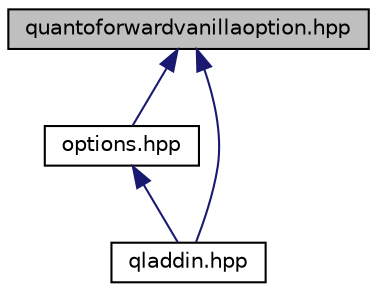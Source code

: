 digraph "quantoforwardvanillaoption.hpp"
{
  edge [fontname="Helvetica",fontsize="10",labelfontname="Helvetica",labelfontsize="10"];
  node [fontname="Helvetica",fontsize="10",shape=record];
  Node4 [label="quantoforwardvanillaoption.hpp",height=0.2,width=0.4,color="black", fillcolor="grey75", style="filled", fontcolor="black"];
  Node4 -> Node5 [dir="back",color="midnightblue",fontsize="10",style="solid",fontname="Helvetica"];
  Node5 [label="options.hpp",height=0.2,width=0.4,color="black", fillcolor="white", style="filled",URL="$options_8hpp.html"];
  Node5 -> Node6 [dir="back",color="midnightblue",fontsize="10",style="solid",fontname="Helvetica"];
  Node6 [label="qladdin.hpp",height=0.2,width=0.4,color="black", fillcolor="white", style="filled",URL="$qladdin_8hpp.html"];
  Node4 -> Node6 [dir="back",color="midnightblue",fontsize="10",style="solid",fontname="Helvetica"];
}

